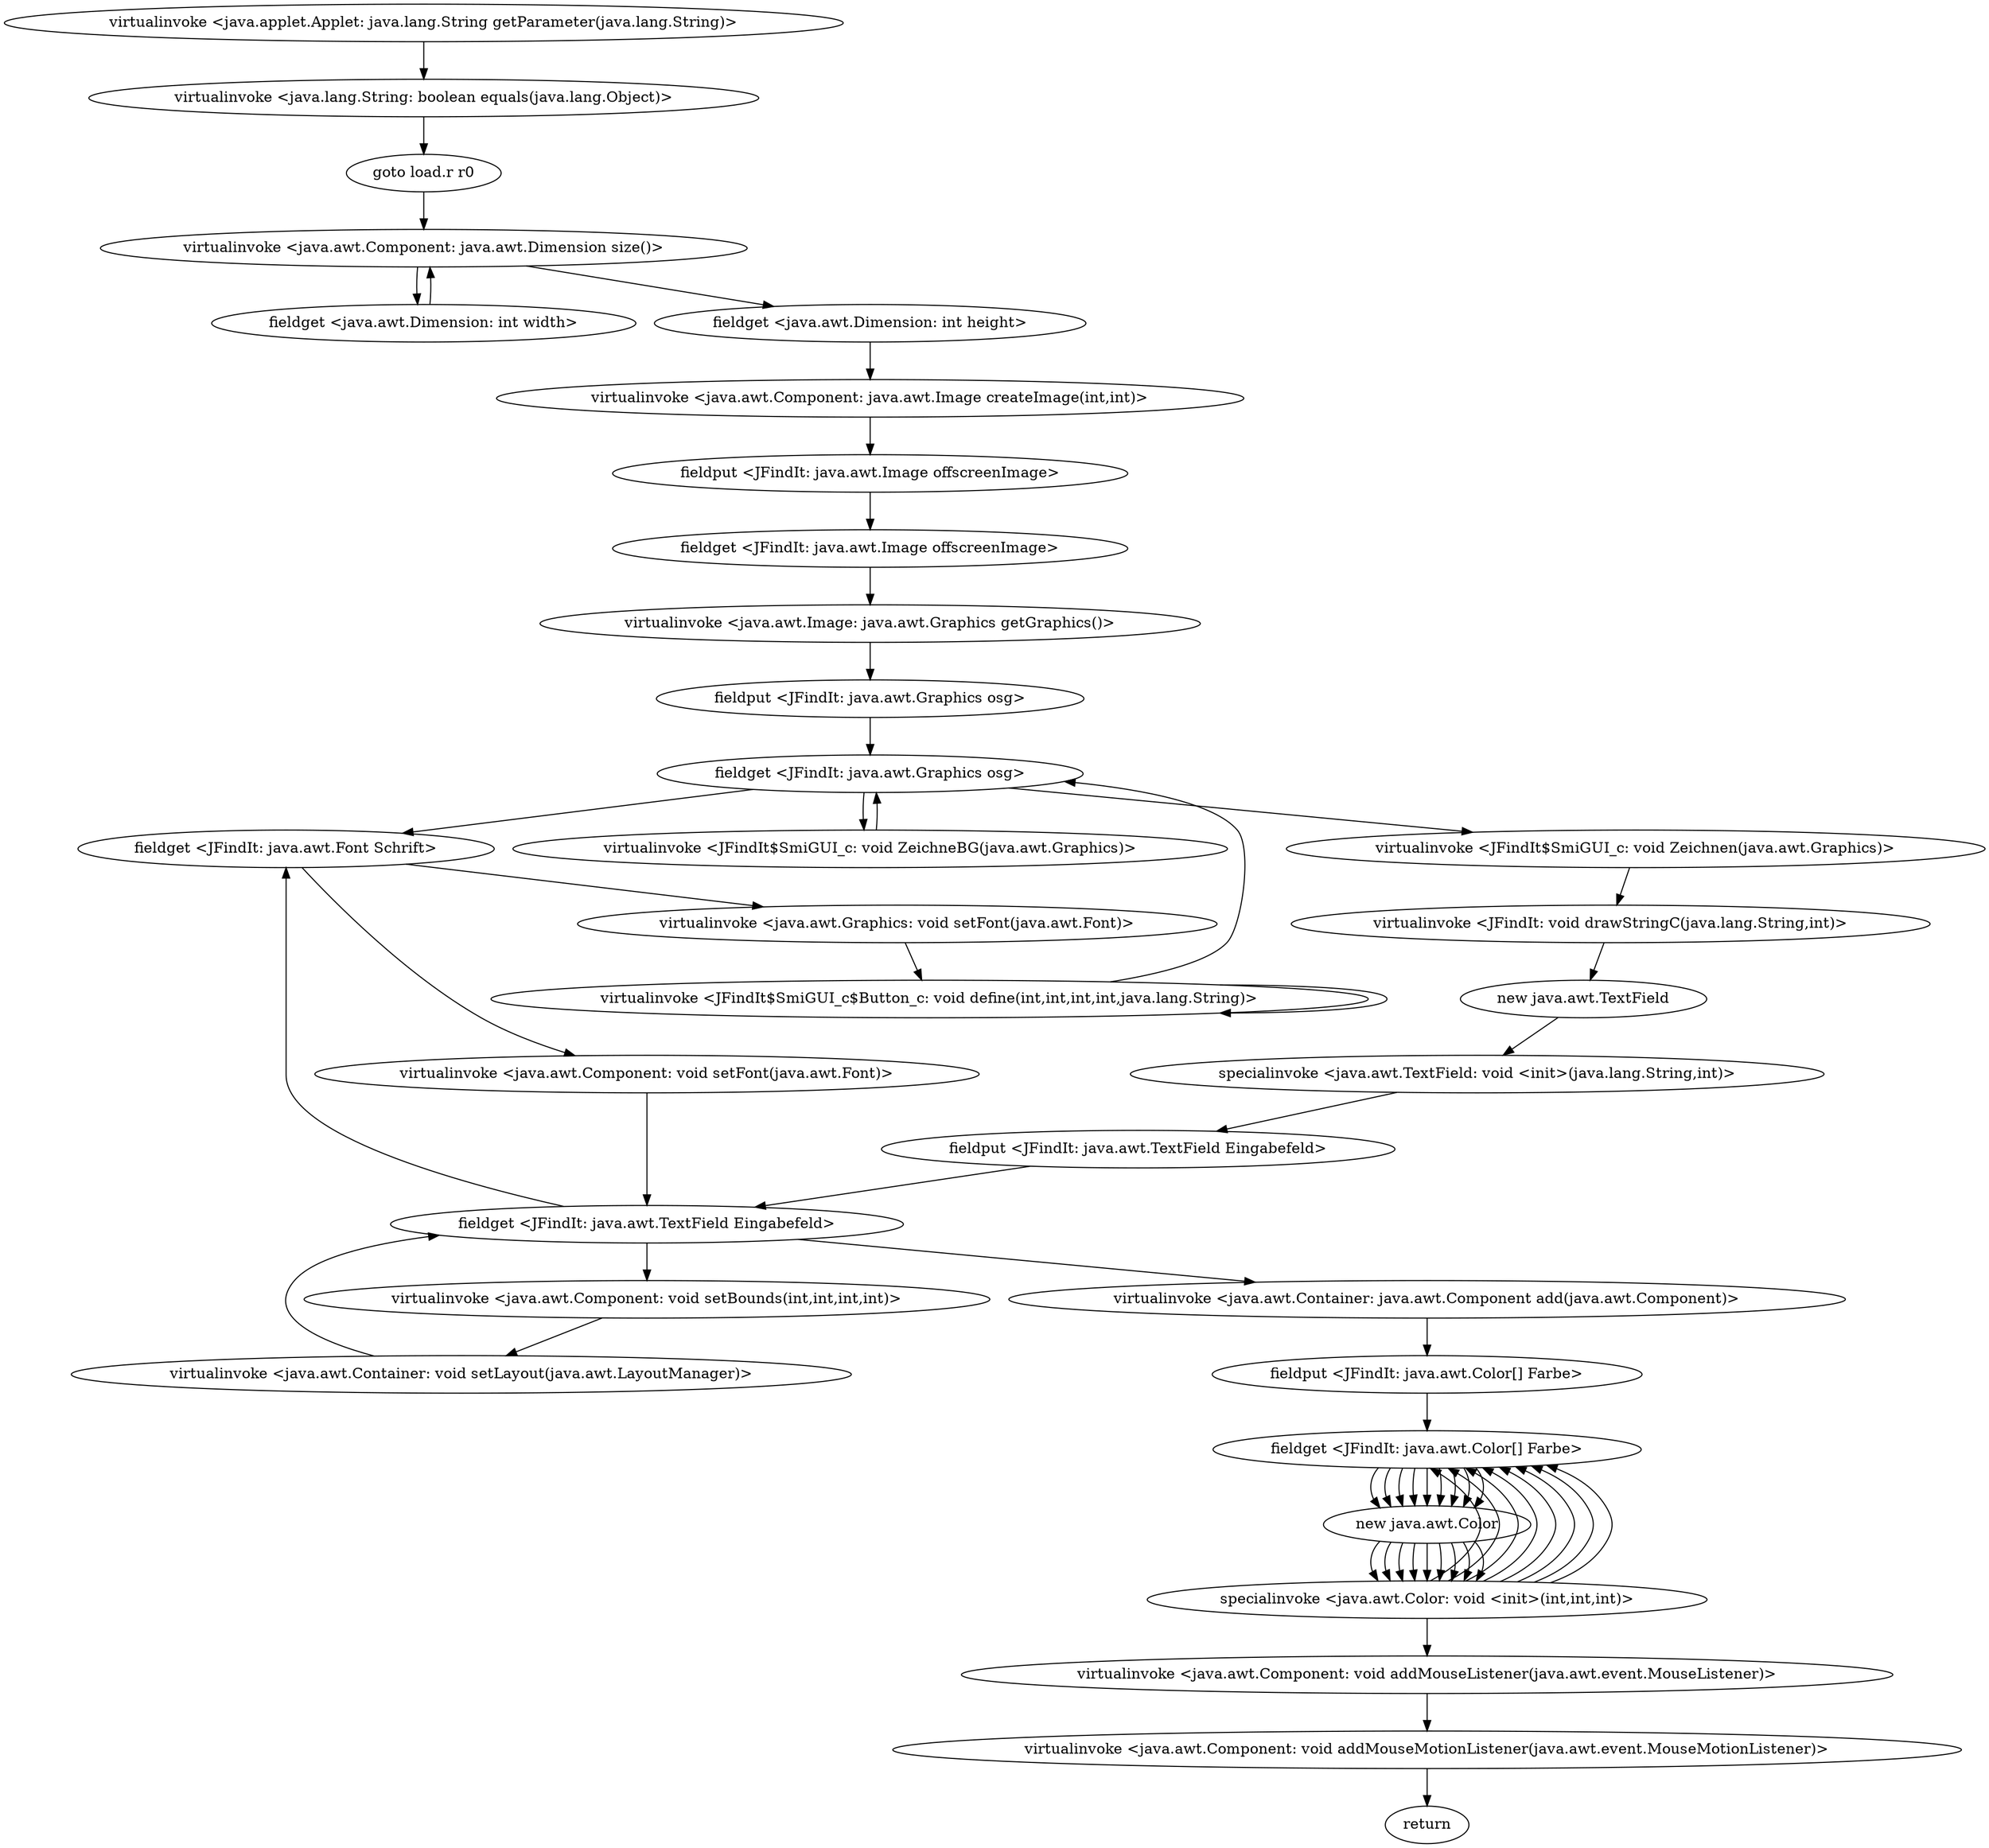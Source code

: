 digraph "" {
"virtualinvoke <java.applet.Applet: java.lang.String getParameter(java.lang.String)>";
 "virtualinvoke <java.applet.Applet: java.lang.String getParameter(java.lang.String)>"->"virtualinvoke <java.lang.String: boolean equals(java.lang.Object)>";
 "virtualinvoke <java.lang.String: boolean equals(java.lang.Object)>"->"goto load.r r0";
 "goto load.r r0"->"virtualinvoke <java.awt.Component: java.awt.Dimension size()>";
 "virtualinvoke <java.awt.Component: java.awt.Dimension size()>"->"fieldget <java.awt.Dimension: int width>";
 "fieldget <java.awt.Dimension: int width>"->"virtualinvoke <java.awt.Component: java.awt.Dimension size()>";
 "virtualinvoke <java.awt.Component: java.awt.Dimension size()>"->"fieldget <java.awt.Dimension: int height>";
 "fieldget <java.awt.Dimension: int height>"->"virtualinvoke <java.awt.Component: java.awt.Image createImage(int,int)>";
 "virtualinvoke <java.awt.Component: java.awt.Image createImage(int,int)>"->"fieldput <JFindIt: java.awt.Image offscreenImage>";
 "fieldput <JFindIt: java.awt.Image offscreenImage>"->"fieldget <JFindIt: java.awt.Image offscreenImage>";
 "fieldget <JFindIt: java.awt.Image offscreenImage>"->"virtualinvoke <java.awt.Image: java.awt.Graphics getGraphics()>";
 "virtualinvoke <java.awt.Image: java.awt.Graphics getGraphics()>"->"fieldput <JFindIt: java.awt.Graphics osg>";
 "fieldput <JFindIt: java.awt.Graphics osg>"->"fieldget <JFindIt: java.awt.Graphics osg>";
 "fieldget <JFindIt: java.awt.Graphics osg>"->"fieldget <JFindIt: java.awt.Font Schrift>";
 "fieldget <JFindIt: java.awt.Font Schrift>"->"virtualinvoke <java.awt.Graphics: void setFont(java.awt.Font)>";
 "virtualinvoke <java.awt.Graphics: void setFont(java.awt.Font)>"->"virtualinvoke <JFindIt$SmiGUI_c$Button_c: void define(int,int,int,int,java.lang.String)>";
 "virtualinvoke <JFindIt$SmiGUI_c$Button_c: void define(int,int,int,int,java.lang.String)>"->"virtualinvoke <JFindIt$SmiGUI_c$Button_c: void define(int,int,int,int,java.lang.String)>";
 "virtualinvoke <JFindIt$SmiGUI_c$Button_c: void define(int,int,int,int,java.lang.String)>"->"fieldget <JFindIt: java.awt.Graphics osg>";
 "fieldget <JFindIt: java.awt.Graphics osg>"->"virtualinvoke <JFindIt$SmiGUI_c: void ZeichneBG(java.awt.Graphics)>";
 "virtualinvoke <JFindIt$SmiGUI_c: void ZeichneBG(java.awt.Graphics)>"->"fieldget <JFindIt: java.awt.Graphics osg>";
 "fieldget <JFindIt: java.awt.Graphics osg>"->"virtualinvoke <JFindIt$SmiGUI_c: void Zeichnen(java.awt.Graphics)>";
 "virtualinvoke <JFindIt$SmiGUI_c: void Zeichnen(java.awt.Graphics)>"->"virtualinvoke <JFindIt: void drawStringC(java.lang.String,int)>";
 "virtualinvoke <JFindIt: void drawStringC(java.lang.String,int)>"->"new java.awt.TextField";
 "new java.awt.TextField"->"specialinvoke <java.awt.TextField: void <init>(java.lang.String,int)>";
 "specialinvoke <java.awt.TextField: void <init>(java.lang.String,int)>"->"fieldput <JFindIt: java.awt.TextField Eingabefeld>";
 "fieldput <JFindIt: java.awt.TextField Eingabefeld>"->"fieldget <JFindIt: java.awt.TextField Eingabefeld>";
 "fieldget <JFindIt: java.awt.TextField Eingabefeld>"->"fieldget <JFindIt: java.awt.Font Schrift>";
 "fieldget <JFindIt: java.awt.Font Schrift>"->"virtualinvoke <java.awt.Component: void setFont(java.awt.Font)>";
 "virtualinvoke <java.awt.Component: void setFont(java.awt.Font)>"->"fieldget <JFindIt: java.awt.TextField Eingabefeld>";
 "fieldget <JFindIt: java.awt.TextField Eingabefeld>"->"virtualinvoke <java.awt.Component: void setBounds(int,int,int,int)>";
 "virtualinvoke <java.awt.Component: void setBounds(int,int,int,int)>"->"virtualinvoke <java.awt.Container: void setLayout(java.awt.LayoutManager)>";
 "virtualinvoke <java.awt.Container: void setLayout(java.awt.LayoutManager)>"->"fieldget <JFindIt: java.awt.TextField Eingabefeld>";
 "fieldget <JFindIt: java.awt.TextField Eingabefeld>"->"virtualinvoke <java.awt.Container: java.awt.Component add(java.awt.Component)>";
 "virtualinvoke <java.awt.Container: java.awt.Component add(java.awt.Component)>"->"fieldput <JFindIt: java.awt.Color[] Farbe>";
 "fieldput <JFindIt: java.awt.Color[] Farbe>"->"fieldget <JFindIt: java.awt.Color[] Farbe>";
 "fieldget <JFindIt: java.awt.Color[] Farbe>"->"new java.awt.Color";
 "new java.awt.Color"->"specialinvoke <java.awt.Color: void <init>(int,int,int)>";
 "specialinvoke <java.awt.Color: void <init>(int,int,int)>"->"fieldget <JFindIt: java.awt.Color[] Farbe>";
 "fieldget <JFindIt: java.awt.Color[] Farbe>"->"new java.awt.Color";
 "new java.awt.Color"->"specialinvoke <java.awt.Color: void <init>(int,int,int)>";
 "specialinvoke <java.awt.Color: void <init>(int,int,int)>"->"fieldget <JFindIt: java.awt.Color[] Farbe>";
 "fieldget <JFindIt: java.awt.Color[] Farbe>"->"new java.awt.Color";
 "new java.awt.Color"->"specialinvoke <java.awt.Color: void <init>(int,int,int)>";
 "specialinvoke <java.awt.Color: void <init>(int,int,int)>"->"fieldget <JFindIt: java.awt.Color[] Farbe>";
 "fieldget <JFindIt: java.awt.Color[] Farbe>"->"new java.awt.Color";
 "new java.awt.Color"->"specialinvoke <java.awt.Color: void <init>(int,int,int)>";
 "specialinvoke <java.awt.Color: void <init>(int,int,int)>"->"fieldget <JFindIt: java.awt.Color[] Farbe>";
 "fieldget <JFindIt: java.awt.Color[] Farbe>"->"new java.awt.Color";
 "new java.awt.Color"->"specialinvoke <java.awt.Color: void <init>(int,int,int)>";
 "specialinvoke <java.awt.Color: void <init>(int,int,int)>"->"fieldget <JFindIt: java.awt.Color[] Farbe>";
 "fieldget <JFindIt: java.awt.Color[] Farbe>"->"new java.awt.Color";
 "new java.awt.Color"->"specialinvoke <java.awt.Color: void <init>(int,int,int)>";
 "specialinvoke <java.awt.Color: void <init>(int,int,int)>"->"fieldget <JFindIt: java.awt.Color[] Farbe>";
 "fieldget <JFindIt: java.awt.Color[] Farbe>"->"new java.awt.Color";
 "new java.awt.Color"->"specialinvoke <java.awt.Color: void <init>(int,int,int)>";
 "specialinvoke <java.awt.Color: void <init>(int,int,int)>"->"fieldget <JFindIt: java.awt.Color[] Farbe>";
 "fieldget <JFindIt: java.awt.Color[] Farbe>"->"new java.awt.Color";
 "new java.awt.Color"->"specialinvoke <java.awt.Color: void <init>(int,int,int)>";
 "specialinvoke <java.awt.Color: void <init>(int,int,int)>"->"fieldget <JFindIt: java.awt.Color[] Farbe>";
 "fieldget <JFindIt: java.awt.Color[] Farbe>"->"new java.awt.Color";
 "new java.awt.Color"->"specialinvoke <java.awt.Color: void <init>(int,int,int)>";
 "specialinvoke <java.awt.Color: void <init>(int,int,int)>"->"virtualinvoke <java.awt.Component: void addMouseListener(java.awt.event.MouseListener)>";
 "virtualinvoke <java.awt.Component: void addMouseListener(java.awt.event.MouseListener)>"->"virtualinvoke <java.awt.Component: void addMouseMotionListener(java.awt.event.MouseMotionListener)>";
 "virtualinvoke <java.awt.Component: void addMouseMotionListener(java.awt.event.MouseMotionListener)>"->"return";
}
